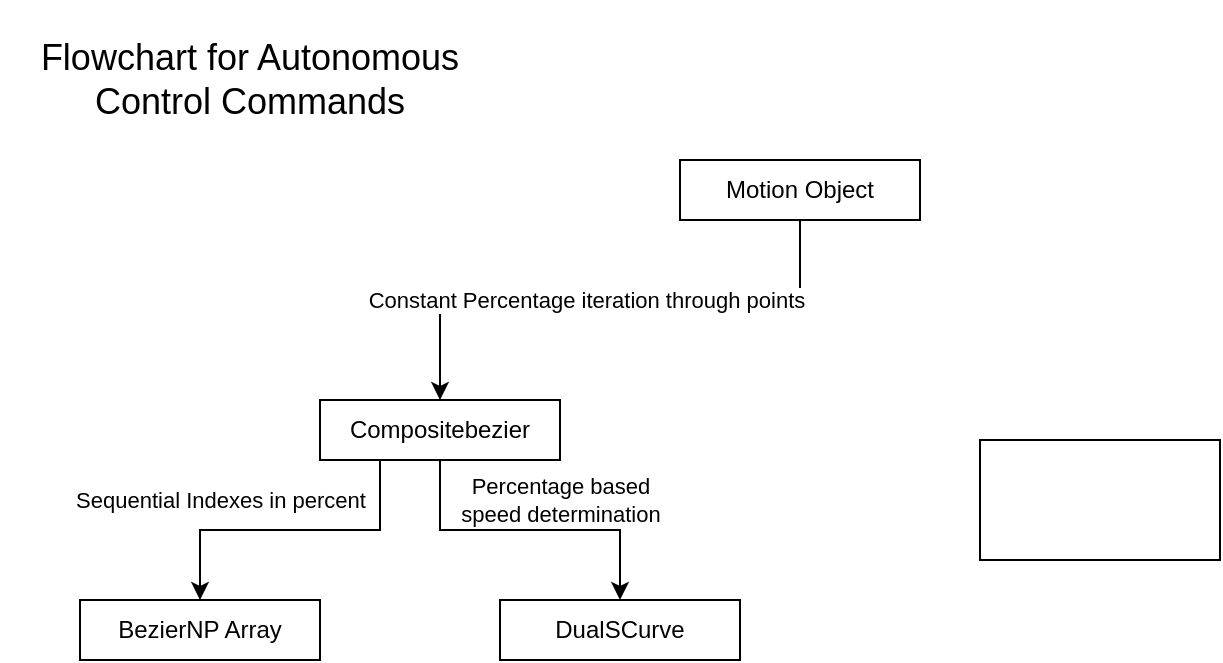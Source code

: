 <mxfile version="13.6.6" type="github">
  <diagram id="8H9E2ptjqNLhqbZR2ry7" name="Page-1">
    <mxGraphModel dx="1422" dy="791" grid="1" gridSize="10" guides="1" tooltips="1" connect="1" arrows="1" fold="1" page="1" pageScale="1" pageWidth="850" pageHeight="1100" math="0" shadow="0">
      <root>
        <mxCell id="0" />
        <mxCell id="1" parent="0" />
        <mxCell id="oS58zShL6NZHC2Msg9gu-13" value="" style="edgeStyle=orthogonalEdgeStyle;rounded=0;orthogonalLoop=1;jettySize=auto;html=1;entryX=0.5;entryY=0;entryDx=0;entryDy=0;exitX=0.5;exitY=1;exitDx=0;exitDy=0;" edge="1" parent="1" source="oS58zShL6NZHC2Msg9gu-1" target="oS58zShL6NZHC2Msg9gu-4">
          <mxGeometry relative="1" as="geometry">
            <Array as="points">
              <mxPoint x="440" y="180" />
              <mxPoint x="260" y="180" />
            </Array>
          </mxGeometry>
        </mxCell>
        <mxCell id="oS58zShL6NZHC2Msg9gu-14" value="&lt;div&gt;Constant Percentage iteration through points&lt;br&gt;&lt;/div&gt;" style="edgeLabel;html=1;align=center;verticalAlign=middle;resizable=0;points=[];" vertex="1" connectable="0" parent="oS58zShL6NZHC2Msg9gu-13">
          <mxGeometry x="-0.112" y="3" relative="1" as="geometry">
            <mxPoint x="-27" y="-3" as="offset" />
          </mxGeometry>
        </mxCell>
        <mxCell id="oS58zShL6NZHC2Msg9gu-1" value="&lt;div&gt;Motion Object&lt;/div&gt;" style="rounded=0;whiteSpace=wrap;html=1;" vertex="1" parent="1">
          <mxGeometry x="380" y="110" width="120" height="30" as="geometry" />
        </mxCell>
        <mxCell id="oS58zShL6NZHC2Msg9gu-2" value="&lt;font style=&quot;font-size: 18px&quot;&gt;Flowchart for Autonomous Control Commands&lt;/font&gt;" style="text;html=1;strokeColor=none;fillColor=none;align=center;verticalAlign=middle;whiteSpace=wrap;rounded=0;" vertex="1" parent="1">
          <mxGeometry x="40" y="30" width="250" height="80" as="geometry" />
        </mxCell>
        <mxCell id="oS58zShL6NZHC2Msg9gu-9" value="&lt;div&gt;Sequential Indexes in percent&lt;br&gt;&lt;/div&gt;" style="edgeStyle=orthogonalEdgeStyle;rounded=0;orthogonalLoop=1;jettySize=auto;html=1;exitX=0.5;exitY=1;exitDx=0;exitDy=0;entryX=0.5;entryY=0;entryDx=0;entryDy=0;" edge="1" parent="1" source="oS58zShL6NZHC2Msg9gu-4" target="oS58zShL6NZHC2Msg9gu-10">
          <mxGeometry x="0.526" y="-15" relative="1" as="geometry">
            <mxPoint x="170" y="320" as="targetPoint" />
            <Array as="points">
              <mxPoint x="230" y="260" />
              <mxPoint x="230" y="295" />
              <mxPoint x="140" y="295" />
            </Array>
            <mxPoint as="offset" />
          </mxGeometry>
        </mxCell>
        <mxCell id="oS58zShL6NZHC2Msg9gu-21" value="Percentage based&lt;br&gt;speed determination" style="edgeStyle=orthogonalEdgeStyle;rounded=0;orthogonalLoop=1;jettySize=auto;html=1;entryX=0.5;entryY=0;entryDx=0;entryDy=0;" edge="1" parent="1" source="oS58zShL6NZHC2Msg9gu-4" target="oS58zShL6NZHC2Msg9gu-19">
          <mxGeometry x="0.188" y="15" relative="1" as="geometry">
            <mxPoint as="offset" />
          </mxGeometry>
        </mxCell>
        <mxCell id="oS58zShL6NZHC2Msg9gu-4" value="&lt;div&gt;Compositebezier&lt;/div&gt;" style="rounded=0;whiteSpace=wrap;html=1;" vertex="1" parent="1">
          <mxGeometry x="200" y="230" width="120" height="30" as="geometry" />
        </mxCell>
        <mxCell id="oS58zShL6NZHC2Msg9gu-10" value="BezierNP Array" style="rounded=0;whiteSpace=wrap;html=1;" vertex="1" parent="1">
          <mxGeometry x="80" y="330" width="120" height="30" as="geometry" />
        </mxCell>
        <mxCell id="oS58zShL6NZHC2Msg9gu-19" value="&lt;div&gt;DualSCurve&lt;/div&gt;" style="rounded=0;whiteSpace=wrap;html=1;" vertex="1" parent="1">
          <mxGeometry x="290" y="330" width="120" height="30" as="geometry" />
        </mxCell>
        <mxCell id="oS58zShL6NZHC2Msg9gu-23" value="" style="rounded=0;whiteSpace=wrap;html=1;" vertex="1" parent="1">
          <mxGeometry x="530" y="250" width="120" height="60" as="geometry" />
        </mxCell>
      </root>
    </mxGraphModel>
  </diagram>
</mxfile>
